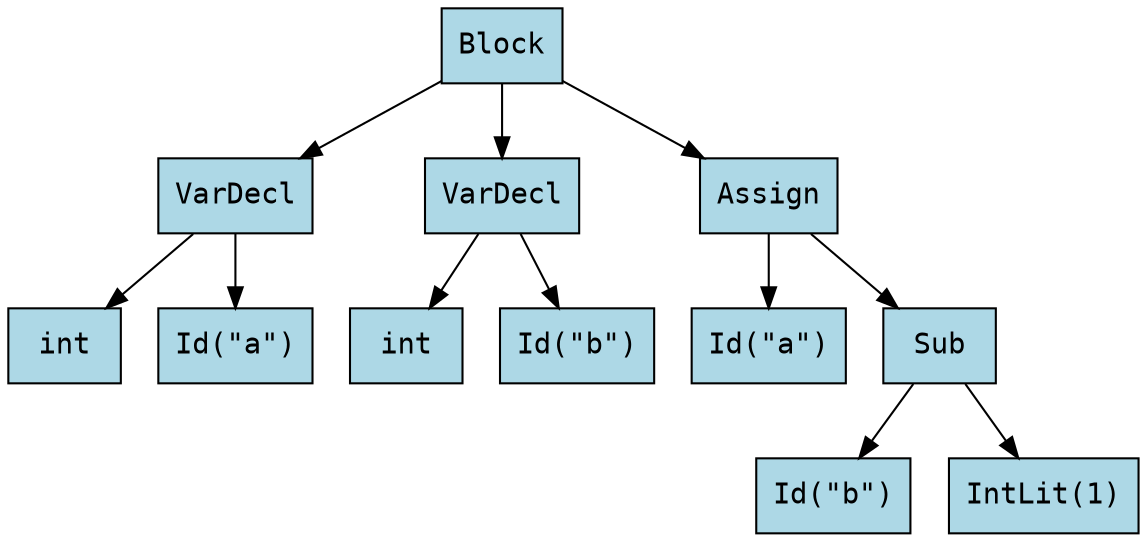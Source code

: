 digraph AST {
node [shape=box style=filled fontname=Courier];
0[label="Block" fillcolor="lightblue"];0 -> 1;
1[label="VarDecl" fillcolor="lightblue"];1 -> 2;
2[label="int" fillcolor="lightblue"];1 -> 3;
3[label="Id(\"a\")" fillcolor="lightblue"];0 -> 4;
4[label="VarDecl" fillcolor="lightblue"];4 -> 5;
5[label="int" fillcolor="lightblue"];4 -> 6;
6[label="Id(\"b\")" fillcolor="lightblue"];0 -> 7;
7[label="Assign" fillcolor="lightblue"];7 -> 8;
8[label="Id(\"a\")" fillcolor="lightblue"];7 -> 9;
9[label="Sub" fillcolor="lightblue"];9 -> 10;
10[label="Id(\"b\")" fillcolor="lightblue"];9 -> 11;
11[label="IntLit(1)" fillcolor="lightblue"];}

